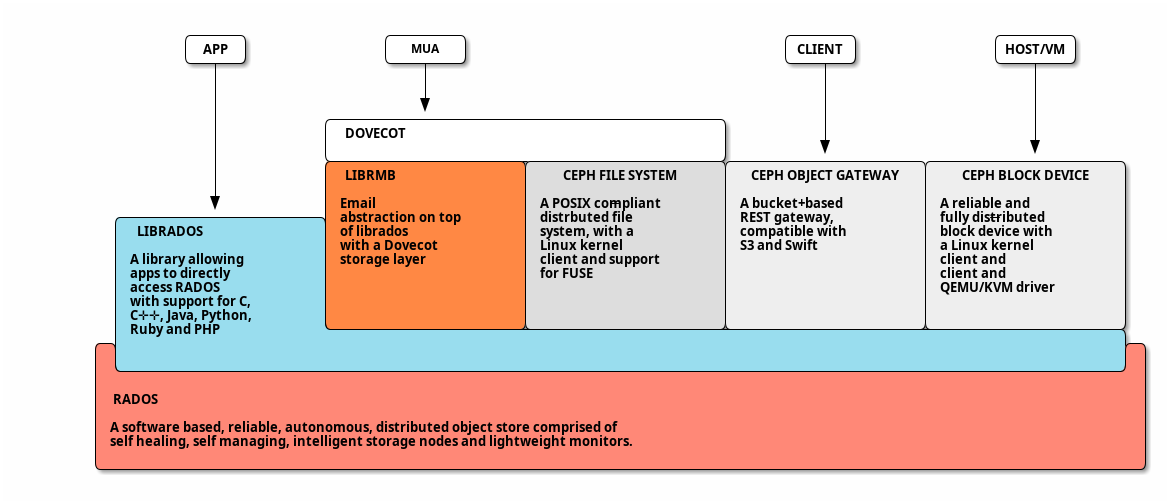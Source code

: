 @startditaa -E -r

                +-----+             +-------+                               +------+             +-------+
                | APP |             |  MUA  |                               |CLIENT|             |HOST/VM|
                +--+--+             +---+---+                               +---+--+             +---+---+
                   |                    |                                       |                    |
                   |                    |                                       |                    |
                   |                    v                                       |                    |
                   |          +---------------------------------------+         |                    |
                   |          | DOVECOT                               |         |                    |
                   |          |                                       |         v                    v
                   |          +-------------------+-------------------+-------------------+-------------------+
                   |          | LIBRMB            | CEPH FILE SYSTEM  |CEPH OBJECT GATEWAY| CEPH BLOCK DEVICE |
                   |          |                   |                   |                   |                   |
                   v          | Email             | A POSIX-compliant | A bucket+based    | A reliable and    |
         +--------------------+ abstraction on top| distrbuted file   | REST gateway,     | fully-distributed |
         | LIBRADOS           | of librados       | system, with a    | compatible with   | block device with |
         |                    | with a Dovecot    | Linux kernel      | S3 and Swift      | a Linux kernel    |
         | A library allowing | storage layer     | client and support|                   | client and        |
         | apps to directly   |                   | for FUSE          |                   | client and        |
         | access RADOS       |                   |                   |                   | QEMU/KVM driver   |
         | with support for C,|                   |                   |                   |                   |
         | C✛✛, Java, Python, |               cF84|               cDDD|               cEEE|               cEEE|
         | Ruby and PHP       +-------------------+-------------------+-------------------+-------------------+
       +-+                                                                                                    +-+
       | |                                                                                                c9DE| |
       | +----------------------------------------------------------------------------------------------------+ |
       |                                                                                                        |
       | RADOS                                                                                                  |
       |                                                                                                        |
       | A software based, reliable, autonomous, distributed object store comprised of                          |
       | self healing, self managing, intelligent storage nodes and lightweight monitors.                       |
       |                                                                                                    cF87|
       +--------------------------------------------------------------------------------------------------------+

@endditaa